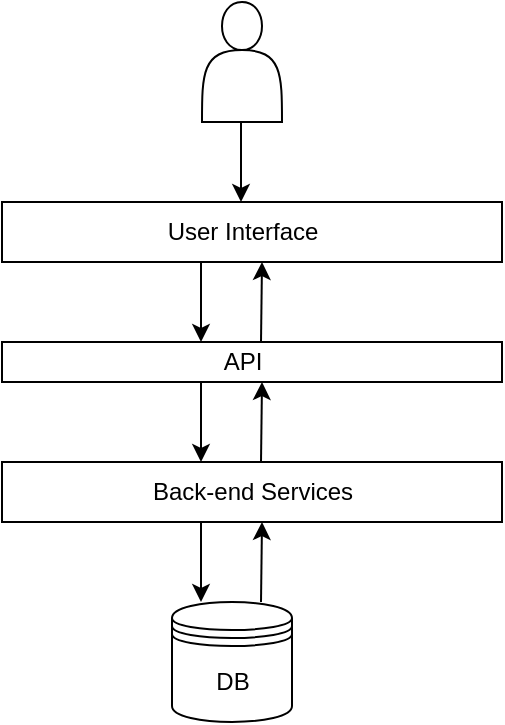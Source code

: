 <mxfile version="12.8.1" type="github">
  <diagram id="fErZ-ewneFeQtlrWmC_4" name="Page-1">
    <mxGraphModel dx="782" dy="437" grid="1" gridSize="10" guides="1" tooltips="1" connect="1" arrows="1" fold="1" page="1" pageScale="1" pageWidth="850" pageHeight="1100" math="0" shadow="0">
      <root>
        <mxCell id="0" />
        <mxCell id="1" parent="0" />
        <mxCell id="W1k-iOgSJlrFm0F20t-G-4" value="" style="verticalLabelPosition=bottom;verticalAlign=top;html=1;shape=mxgraph.basic.rect;fillColor2=none;strokeWidth=1;size=20;indent=5;" parent="1" vertex="1">
          <mxGeometry x="205" y="110" width="250" height="30" as="geometry" />
        </mxCell>
        <mxCell id="W1k-iOgSJlrFm0F20t-G-5" value="" style="shape=actor;whiteSpace=wrap;html=1;" parent="1" vertex="1">
          <mxGeometry x="305" y="10" width="40" height="60" as="geometry" />
        </mxCell>
        <mxCell id="kSAlUmRjRnbz3X6rvSfM-1" value="User Interface" style="text;html=1;resizable=0;autosize=1;align=center;verticalAlign=middle;points=[];fillColor=none;strokeColor=none;rounded=0;" vertex="1" parent="1">
          <mxGeometry x="280" y="115" width="90" height="20" as="geometry" />
        </mxCell>
        <mxCell id="kSAlUmRjRnbz3X6rvSfM-5" value="" style="group" vertex="1" connectable="0" parent="1">
          <mxGeometry x="290" y="310" width="60" height="60" as="geometry" />
        </mxCell>
        <mxCell id="W1k-iOgSJlrFm0F20t-G-1" value="" style="shape=datastore;whiteSpace=wrap;html=1;" parent="kSAlUmRjRnbz3X6rvSfM-5" vertex="1">
          <mxGeometry width="60" height="60" as="geometry" />
        </mxCell>
        <mxCell id="kSAlUmRjRnbz3X6rvSfM-4" value="DB" style="text;html=1;resizable=0;autosize=1;align=center;verticalAlign=middle;points=[];fillColor=none;strokeColor=none;rounded=0;" vertex="1" parent="kSAlUmRjRnbz3X6rvSfM-5">
          <mxGeometry x="15" y="30" width="30" height="20" as="geometry" />
        </mxCell>
        <mxCell id="kSAlUmRjRnbz3X6rvSfM-6" value="" style="endArrow=classic;html=1;" edge="1" parent="1">
          <mxGeometry width="50" height="50" relative="1" as="geometry">
            <mxPoint x="324.5" y="70" as="sourcePoint" />
            <mxPoint x="324.5" y="110" as="targetPoint" />
          </mxGeometry>
        </mxCell>
        <mxCell id="kSAlUmRjRnbz3X6rvSfM-7" value="" style="endArrow=classic;html=1;" edge="1" parent="1">
          <mxGeometry width="50" height="50" relative="1" as="geometry">
            <mxPoint x="304.5" y="140" as="sourcePoint" />
            <mxPoint x="304.5" y="180" as="targetPoint" />
          </mxGeometry>
        </mxCell>
        <mxCell id="kSAlUmRjRnbz3X6rvSfM-9" value="" style="group" vertex="1" connectable="0" parent="1">
          <mxGeometry x="205" y="180" width="250" height="20" as="geometry" />
        </mxCell>
        <mxCell id="W1k-iOgSJlrFm0F20t-G-3" value="" style="verticalLabelPosition=bottom;verticalAlign=top;html=1;shape=mxgraph.basic.rect;fillColor2=none;strokeWidth=1;size=20;indent=5;" parent="kSAlUmRjRnbz3X6rvSfM-9" vertex="1">
          <mxGeometry width="250" height="20" as="geometry" />
        </mxCell>
        <mxCell id="kSAlUmRjRnbz3X6rvSfM-3" value="API" style="text;html=1;resizable=0;autosize=1;align=center;verticalAlign=middle;points=[];fillColor=none;strokeColor=none;rounded=0;" vertex="1" parent="kSAlUmRjRnbz3X6rvSfM-9">
          <mxGeometry x="105" width="30" height="20" as="geometry" />
        </mxCell>
        <mxCell id="kSAlUmRjRnbz3X6rvSfM-10" value="" style="group" vertex="1" connectable="0" parent="1">
          <mxGeometry x="205" y="240" width="250" height="30" as="geometry" />
        </mxCell>
        <mxCell id="W1k-iOgSJlrFm0F20t-G-2" value="" style="verticalLabelPosition=bottom;verticalAlign=top;html=1;shape=mxgraph.basic.rect;fillColor2=none;strokeWidth=1;size=20;indent=5;" parent="kSAlUmRjRnbz3X6rvSfM-10" vertex="1">
          <mxGeometry width="250" height="30" as="geometry" />
        </mxCell>
        <mxCell id="kSAlUmRjRnbz3X6rvSfM-2" value="Back-end Services" style="text;html=1;resizable=0;autosize=1;align=center;verticalAlign=middle;points=[];fillColor=none;strokeColor=none;rounded=0;" vertex="1" parent="kSAlUmRjRnbz3X6rvSfM-10">
          <mxGeometry x="65" y="5" width="120" height="20" as="geometry" />
        </mxCell>
        <mxCell id="kSAlUmRjRnbz3X6rvSfM-13" value="" style="endArrow=classic;html=1;" edge="1" parent="1">
          <mxGeometry width="50" height="50" relative="1" as="geometry">
            <mxPoint x="304.5" y="200" as="sourcePoint" />
            <mxPoint x="304.5" y="240" as="targetPoint" />
          </mxGeometry>
        </mxCell>
        <mxCell id="kSAlUmRjRnbz3X6rvSfM-14" value="" style="endArrow=classic;html=1;" edge="1" parent="1">
          <mxGeometry width="50" height="50" relative="1" as="geometry">
            <mxPoint x="334.5" y="180" as="sourcePoint" />
            <mxPoint x="335" y="140" as="targetPoint" />
          </mxGeometry>
        </mxCell>
        <mxCell id="kSAlUmRjRnbz3X6rvSfM-15" value="" style="endArrow=classic;html=1;" edge="1" parent="1">
          <mxGeometry width="50" height="50" relative="1" as="geometry">
            <mxPoint x="334.5" y="240" as="sourcePoint" />
            <mxPoint x="335" y="200" as="targetPoint" />
          </mxGeometry>
        </mxCell>
        <mxCell id="kSAlUmRjRnbz3X6rvSfM-16" value="" style="endArrow=classic;html=1;" edge="1" parent="1">
          <mxGeometry width="50" height="50" relative="1" as="geometry">
            <mxPoint x="304.5" y="270" as="sourcePoint" />
            <mxPoint x="304.5" y="310" as="targetPoint" />
          </mxGeometry>
        </mxCell>
        <mxCell id="kSAlUmRjRnbz3X6rvSfM-17" value="" style="endArrow=classic;html=1;" edge="1" parent="1">
          <mxGeometry width="50" height="50" relative="1" as="geometry">
            <mxPoint x="334.5" y="310" as="sourcePoint" />
            <mxPoint x="335" y="270" as="targetPoint" />
          </mxGeometry>
        </mxCell>
      </root>
    </mxGraphModel>
  </diagram>
</mxfile>
